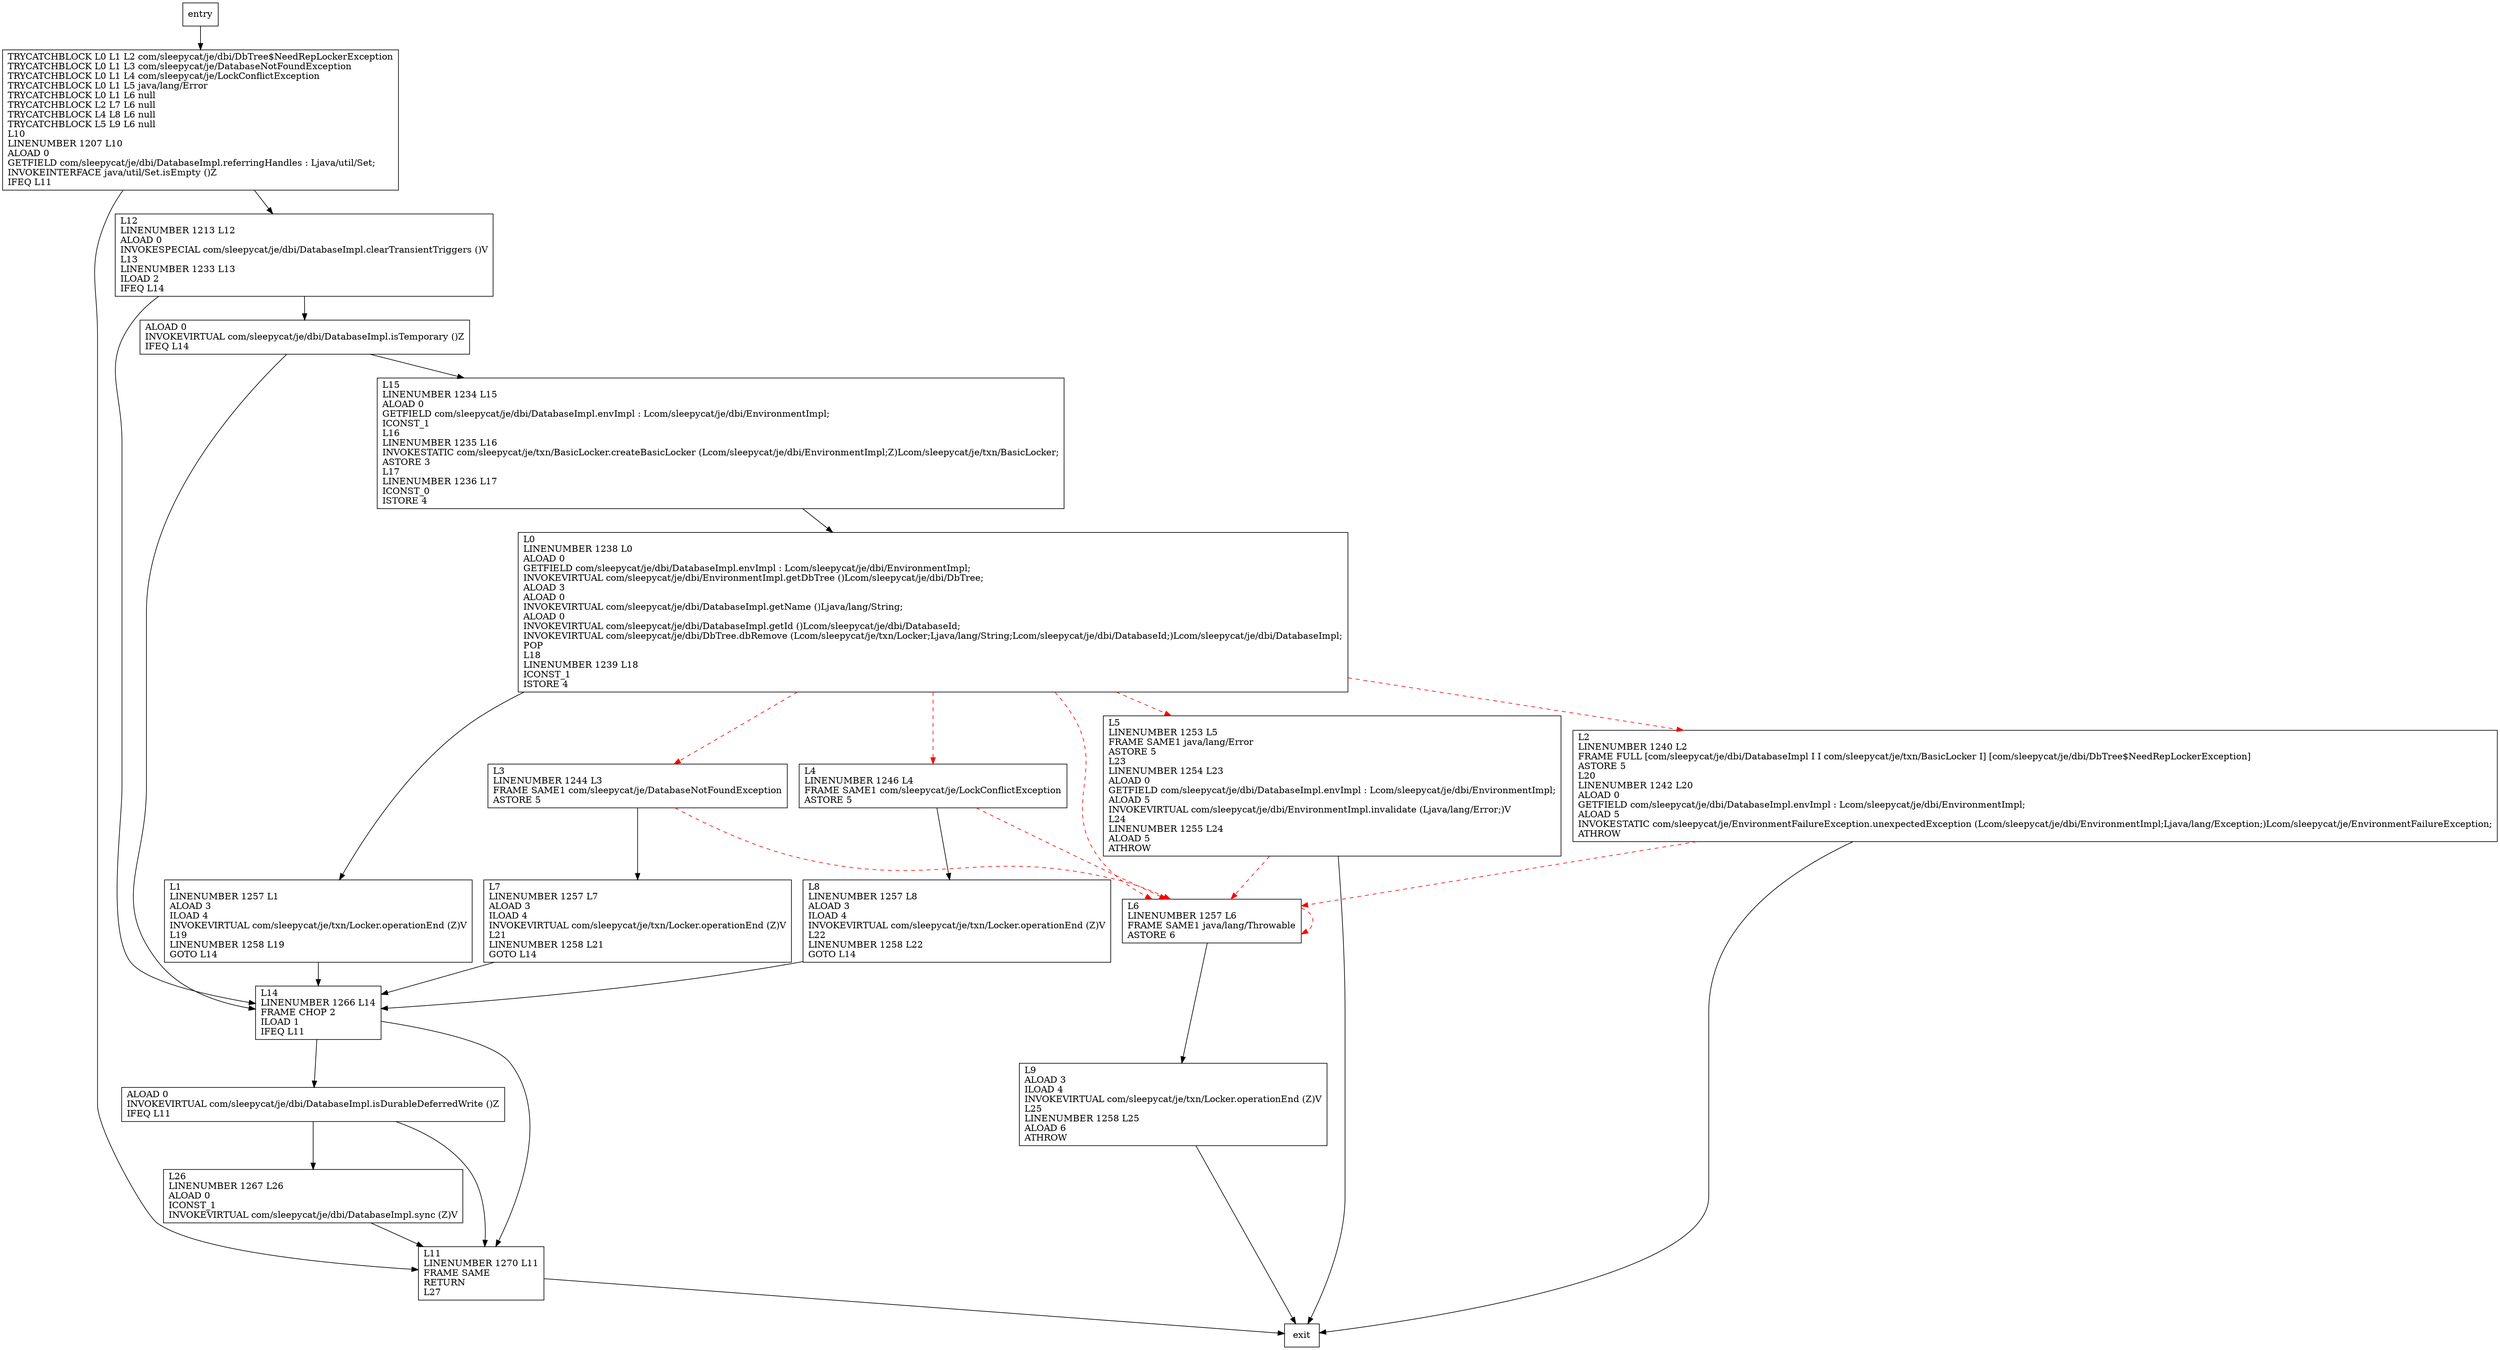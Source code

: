 digraph handleClosed {
node [shape=record];
1975169169 [label="TRYCATCHBLOCK L0 L1 L2 com/sleepycat/je/dbi/DbTree$NeedRepLockerException\lTRYCATCHBLOCK L0 L1 L3 com/sleepycat/je/DatabaseNotFoundException\lTRYCATCHBLOCK L0 L1 L4 com/sleepycat/je/LockConflictException\lTRYCATCHBLOCK L0 L1 L5 java/lang/Error\lTRYCATCHBLOCK L0 L1 L6 null\lTRYCATCHBLOCK L2 L7 L6 null\lTRYCATCHBLOCK L4 L8 L6 null\lTRYCATCHBLOCK L5 L9 L6 null\lL10\lLINENUMBER 1207 L10\lALOAD 0\lGETFIELD com/sleepycat/je/dbi/DatabaseImpl.referringHandles : Ljava/util/Set;\lINVOKEINTERFACE java/util/Set.isEmpty ()Z\lIFEQ L11\l"];
1886190653 [label="ALOAD 0\lINVOKEVIRTUAL com/sleepycat/je/dbi/DatabaseImpl.isTemporary ()Z\lIFEQ L14\l"];
1288016374 [label="L8\lLINENUMBER 1257 L8\lALOAD 3\lILOAD 4\lINVOKEVIRTUAL com/sleepycat/je/txn/Locker.operationEnd (Z)V\lL22\lLINENUMBER 1258 L22\lGOTO L14\l"];
2019538796 [label="L26\lLINENUMBER 1267 L26\lALOAD 0\lICONST_1\lINVOKEVIRTUAL com/sleepycat/je/dbi/DatabaseImpl.sync (Z)V\l"];
1943424260 [label="L2\lLINENUMBER 1240 L2\lFRAME FULL [com/sleepycat/je/dbi/DatabaseImpl I I com/sleepycat/je/txn/BasicLocker I] [com/sleepycat/je/dbi/DbTree$NeedRepLockerException]\lASTORE 5\lL20\lLINENUMBER 1242 L20\lALOAD 0\lGETFIELD com/sleepycat/je/dbi/DatabaseImpl.envImpl : Lcom/sleepycat/je/dbi/EnvironmentImpl;\lALOAD 5\lINVOKESTATIC com/sleepycat/je/EnvironmentFailureException.unexpectedException (Lcom/sleepycat/je/dbi/EnvironmentImpl;Ljava/lang/Exception;)Lcom/sleepycat/je/EnvironmentFailureException;\lATHROW\l"];
327887864 [label="L6\lLINENUMBER 1257 L6\lFRAME SAME1 java/lang/Throwable\lASTORE 6\l"];
1595535890 [label="L0\lLINENUMBER 1238 L0\lALOAD 0\lGETFIELD com/sleepycat/je/dbi/DatabaseImpl.envImpl : Lcom/sleepycat/je/dbi/EnvironmentImpl;\lINVOKEVIRTUAL com/sleepycat/je/dbi/EnvironmentImpl.getDbTree ()Lcom/sleepycat/je/dbi/DbTree;\lALOAD 3\lALOAD 0\lINVOKEVIRTUAL com/sleepycat/je/dbi/DatabaseImpl.getName ()Ljava/lang/String;\lALOAD 0\lINVOKEVIRTUAL com/sleepycat/je/dbi/DatabaseImpl.getId ()Lcom/sleepycat/je/dbi/DatabaseId;\lINVOKEVIRTUAL com/sleepycat/je/dbi/DbTree.dbRemove (Lcom/sleepycat/je/txn/Locker;Ljava/lang/String;Lcom/sleepycat/je/dbi/DatabaseId;)Lcom/sleepycat/je/dbi/DatabaseImpl;\lPOP\lL18\lLINENUMBER 1239 L18\lICONST_1\lISTORE 4\l"];
281445874 [label="L12\lLINENUMBER 1213 L12\lALOAD 0\lINVOKESPECIAL com/sleepycat/je/dbi/DatabaseImpl.clearTransientTriggers ()V\lL13\lLINENUMBER 1233 L13\lILOAD 2\lIFEQ L14\l"];
1397249495 [label="L3\lLINENUMBER 1244 L3\lFRAME SAME1 com/sleepycat/je/DatabaseNotFoundException\lASTORE 5\l"];
1137816782 [label="L4\lLINENUMBER 1246 L4\lFRAME SAME1 com/sleepycat/je/LockConflictException\lASTORE 5\l"];
1383396063 [label="L5\lLINENUMBER 1253 L5\lFRAME SAME1 java/lang/Error\lASTORE 5\lL23\lLINENUMBER 1254 L23\lALOAD 0\lGETFIELD com/sleepycat/je/dbi/DatabaseImpl.envImpl : Lcom/sleepycat/je/dbi/EnvironmentImpl;\lALOAD 5\lINVOKEVIRTUAL com/sleepycat/je/dbi/EnvironmentImpl.invalidate (Ljava/lang/Error;)V\lL24\lLINENUMBER 1255 L24\lALOAD 5\lATHROW\l"];
304116369 [label="L1\lLINENUMBER 1257 L1\lALOAD 3\lILOAD 4\lINVOKEVIRTUAL com/sleepycat/je/txn/Locker.operationEnd (Z)V\lL19\lLINENUMBER 1258 L19\lGOTO L14\l"];
1875190717 [label="ALOAD 0\lINVOKEVIRTUAL com/sleepycat/je/dbi/DatabaseImpl.isDurableDeferredWrite ()Z\lIFEQ L11\l"];
1267254827 [label="L15\lLINENUMBER 1234 L15\lALOAD 0\lGETFIELD com/sleepycat/je/dbi/DatabaseImpl.envImpl : Lcom/sleepycat/je/dbi/EnvironmentImpl;\lICONST_1\lL16\lLINENUMBER 1235 L16\lINVOKESTATIC com/sleepycat/je/txn/BasicLocker.createBasicLocker (Lcom/sleepycat/je/dbi/EnvironmentImpl;Z)Lcom/sleepycat/je/txn/BasicLocker;\lASTORE 3\lL17\lLINENUMBER 1236 L17\lICONST_0\lISTORE 4\l"];
1934383250 [label="L11\lLINENUMBER 1270 L11\lFRAME SAME\lRETURN\lL27\l"];
970088635 [label="L9\lALOAD 3\lILOAD 4\lINVOKEVIRTUAL com/sleepycat/je/txn/Locker.operationEnd (Z)V\lL25\lLINENUMBER 1258 L25\lALOAD 6\lATHROW\l"];
41689779 [label="L7\lLINENUMBER 1257 L7\lALOAD 3\lILOAD 4\lINVOKEVIRTUAL com/sleepycat/je/txn/Locker.operationEnd (Z)V\lL21\lLINENUMBER 1258 L21\lGOTO L14\l"];
1511103795 [label="L14\lLINENUMBER 1266 L14\lFRAME CHOP 2\lILOAD 1\lIFEQ L11\l"];
entry;
exit;
1975169169 -> 1934383250
1975169169 -> 281445874
1886190653 -> 1267254827
1886190653 -> 1511103795
1288016374 -> 1511103795
2019538796 -> 1934383250
1943424260 -> exit
1943424260 -> 327887864 [style=dashed, color=red]
327887864 -> 327887864 [style=dashed, color=red]
327887864 -> 970088635
1595535890 -> 304116369
1595535890 -> 1943424260 [style=dashed, color=red]
1595535890 -> 327887864 [style=dashed, color=red]
1595535890 -> 1397249495 [style=dashed, color=red]
1595535890 -> 1137816782 [style=dashed, color=red]
1595535890 -> 1383396063 [style=dashed, color=red]
281445874 -> 1886190653
281445874 -> 1511103795
1397249495 -> 327887864 [style=dashed, color=red]
1397249495 -> 41689779
1137816782 -> 1288016374
1137816782 -> 327887864 [style=dashed, color=red]
1383396063 -> exit
1383396063 -> 327887864 [style=dashed, color=red]
304116369 -> 1511103795
entry -> 1975169169
1875190717 -> 2019538796
1875190717 -> 1934383250
1267254827 -> 1595535890
1934383250 -> exit
970088635 -> exit
41689779 -> 1511103795
1511103795 -> 1875190717
1511103795 -> 1934383250
}
